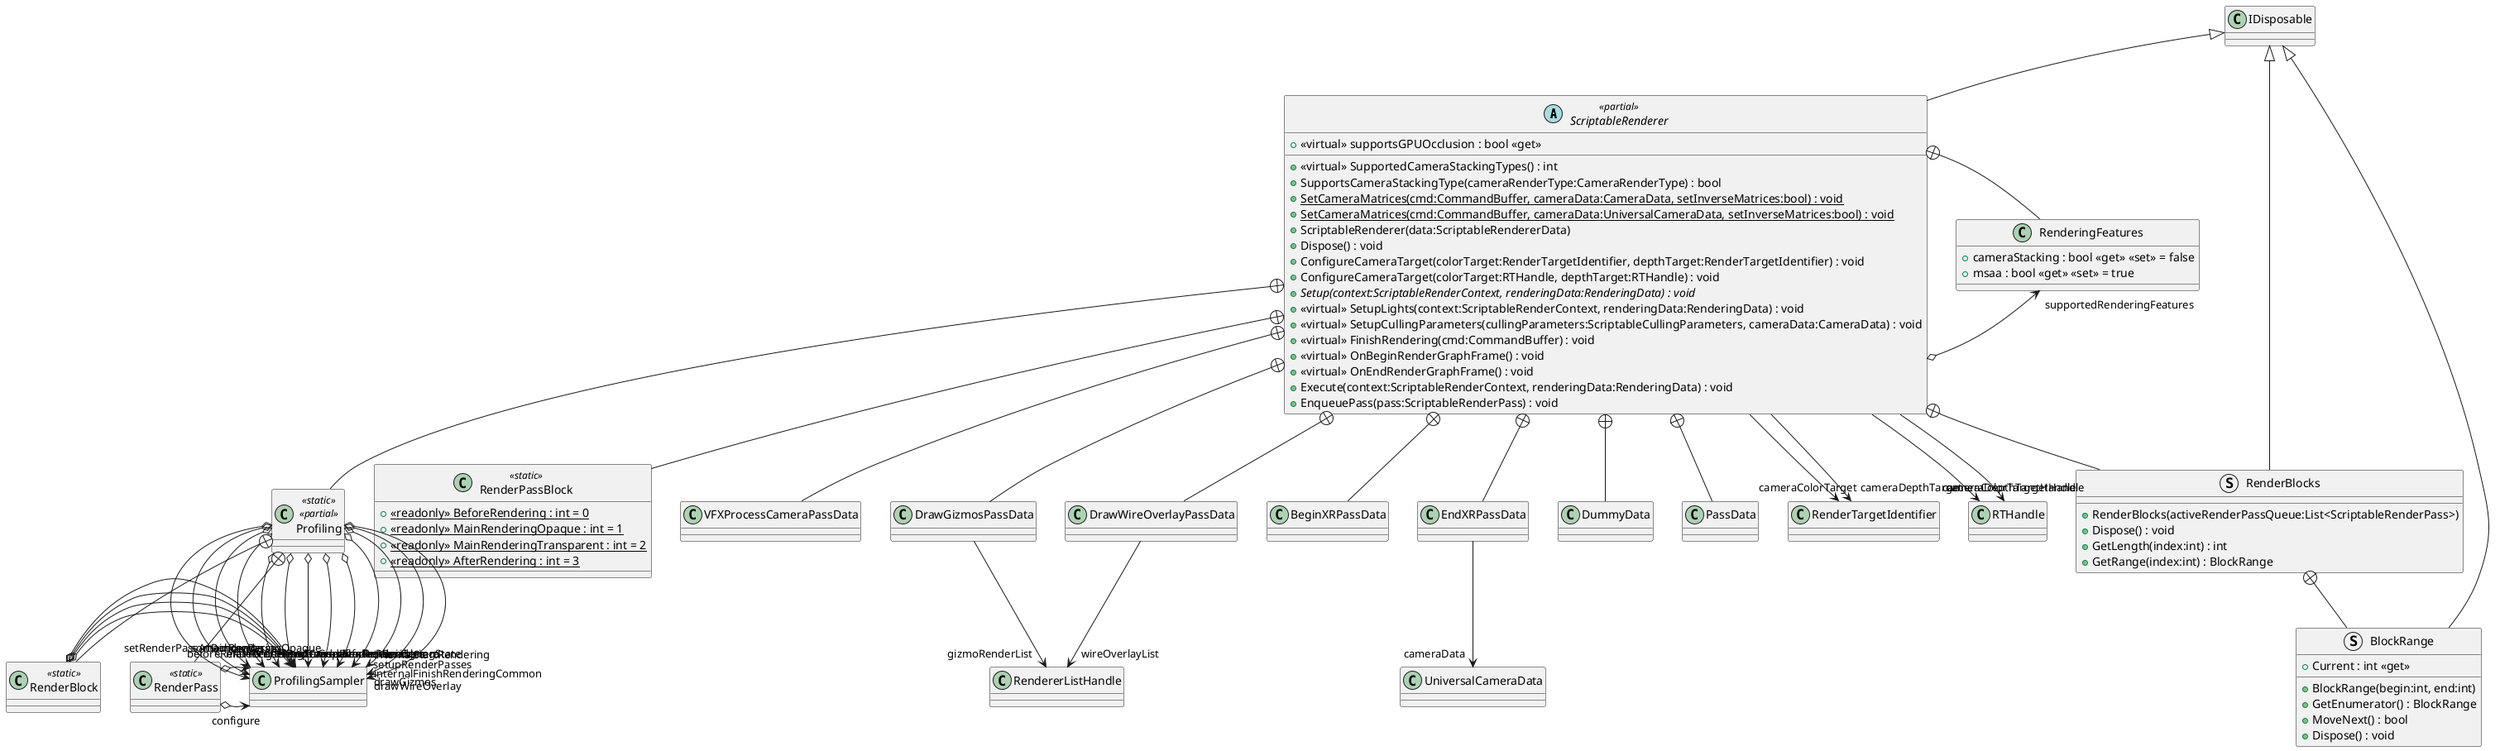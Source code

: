@startuml
abstract class ScriptableRenderer <<partial>> {
    + <<virtual>> SupportedCameraStackingTypes() : int
    + SupportsCameraStackingType(cameraRenderType:CameraRenderType) : bool
    + {static} SetCameraMatrices(cmd:CommandBuffer, cameraData:CameraData, setInverseMatrices:bool) : void
    + {static} SetCameraMatrices(cmd:CommandBuffer, cameraData:UniversalCameraData, setInverseMatrices:bool) : void
    + ScriptableRenderer(data:ScriptableRendererData)
    + Dispose() : void
    + ConfigureCameraTarget(colorTarget:RenderTargetIdentifier, depthTarget:RenderTargetIdentifier) : void
    + ConfigureCameraTarget(colorTarget:RTHandle, depthTarget:RTHandle) : void
    + {abstract} Setup(context:ScriptableRenderContext, renderingData:RenderingData) : void
    + <<virtual>> SetupLights(context:ScriptableRenderContext, renderingData:RenderingData) : void
    + <<virtual>> SetupCullingParameters(cullingParameters:ScriptableCullingParameters, cameraData:CameraData) : void
    + <<virtual>> FinishRendering(cmd:CommandBuffer) : void
    + <<virtual>> OnBeginRenderGraphFrame() : void
    + <<virtual>> OnEndRenderGraphFrame() : void
    + Execute(context:ScriptableRenderContext, renderingData:RenderingData) : void
    + EnqueuePass(pass:ScriptableRenderPass) : void
    + <<virtual>> supportsGPUOcclusion : bool <<get>>
}
class Profiling <<static>> <<partial>> {
}
class RenderingFeatures {
    + cameraStacking : bool <<get>> <<set>> = false
    + msaa : bool <<get>> <<set>> = true
}
class RenderPassBlock <<static>> {
    + {static} <<readonly>> BeforeRendering : int = 0
    + {static} <<readonly>> MainRenderingOpaque : int = 1
    + {static} <<readonly>> MainRenderingTransparent : int = 2
    + {static} <<readonly>> AfterRendering : int = 3
}
class VFXProcessCameraPassData {
}
class DrawGizmosPassData {
}
class DrawWireOverlayPassData {
}
class BeginXRPassData {
}
class EndXRPassData {
}
class DummyData {
}
class PassData {
}
struct RenderBlocks {
    + RenderBlocks(activeRenderPassQueue:List<ScriptableRenderPass>)
    + Dispose() : void
    + GetLength(index:int) : int
    + GetRange(index:int) : BlockRange
}
class RenderBlock <<static>> {
}
class RenderPass <<static>> {
}
struct BlockRange {
    + BlockRange(begin:int, end:int)
    + GetEnumerator() : BlockRange
    + MoveNext() : bool
    + Current : int <<get>>
    + Dispose() : void
}
IDisposable <|-- ScriptableRenderer
ScriptableRenderer --> "cameraColorTarget" RenderTargetIdentifier
ScriptableRenderer --> "cameraColorTargetHandle" RTHandle
ScriptableRenderer --> "cameraDepthTarget" RenderTargetIdentifier
ScriptableRenderer --> "cameraDepthTargetHandle" RTHandle
ScriptableRenderer o-> "supportedRenderingFeatures" RenderingFeatures
ScriptableRenderer +-- Profiling
Profiling o-> "setPerCameraShaderVariables" ProfilingSampler
Profiling o-> "sortRenderPasses" ProfilingSampler
Profiling o-> "recordRenderGraph" ProfilingSampler
Profiling o-> "setupLights" ProfilingSampler
Profiling o-> "setupCamera" ProfilingSampler
Profiling o-> "vfxProcessCamera" ProfilingSampler
Profiling o-> "addRenderPasses" ProfilingSampler
Profiling o-> "setupRenderPasses" ProfilingSampler
Profiling o-> "clearRenderingState" ProfilingSampler
Profiling o-> "internalStartRendering" ProfilingSampler
Profiling o-> "internalFinishRenderingCommon" ProfilingSampler
Profiling o-> "drawGizmos" ProfilingSampler
Profiling o-> "drawWireOverlay" ProfilingSampler
ScriptableRenderer +-- RenderingFeatures
ScriptableRenderer +-- RenderPassBlock
ScriptableRenderer +-- VFXProcessCameraPassData
ScriptableRenderer +-- DrawGizmosPassData
DrawGizmosPassData --> "gizmoRenderList" RendererListHandle
ScriptableRenderer +-- DrawWireOverlayPassData
DrawWireOverlayPassData --> "wireOverlayList" RendererListHandle
ScriptableRenderer +-- BeginXRPassData
ScriptableRenderer +-- EndXRPassData
EndXRPassData --> "cameraData" UniversalCameraData
ScriptableRenderer +-- DummyData
ScriptableRenderer +-- PassData
ScriptableRenderer +-- RenderBlocks
IDisposable <|-- RenderBlocks
Profiling +-- RenderBlock
RenderBlock o-> "beforeRendering" ProfilingSampler
RenderBlock o-> "mainRenderingOpaque" ProfilingSampler
RenderBlock o-> "mainRenderingTransparent" ProfilingSampler
RenderBlock o-> "afterRendering" ProfilingSampler
Profiling +-- RenderPass
RenderPass o-> "configure" ProfilingSampler
RenderPass o-> "setRenderPassAttachments" ProfilingSampler
RenderBlocks +-- BlockRange
IDisposable <|-- BlockRange
@enduml

